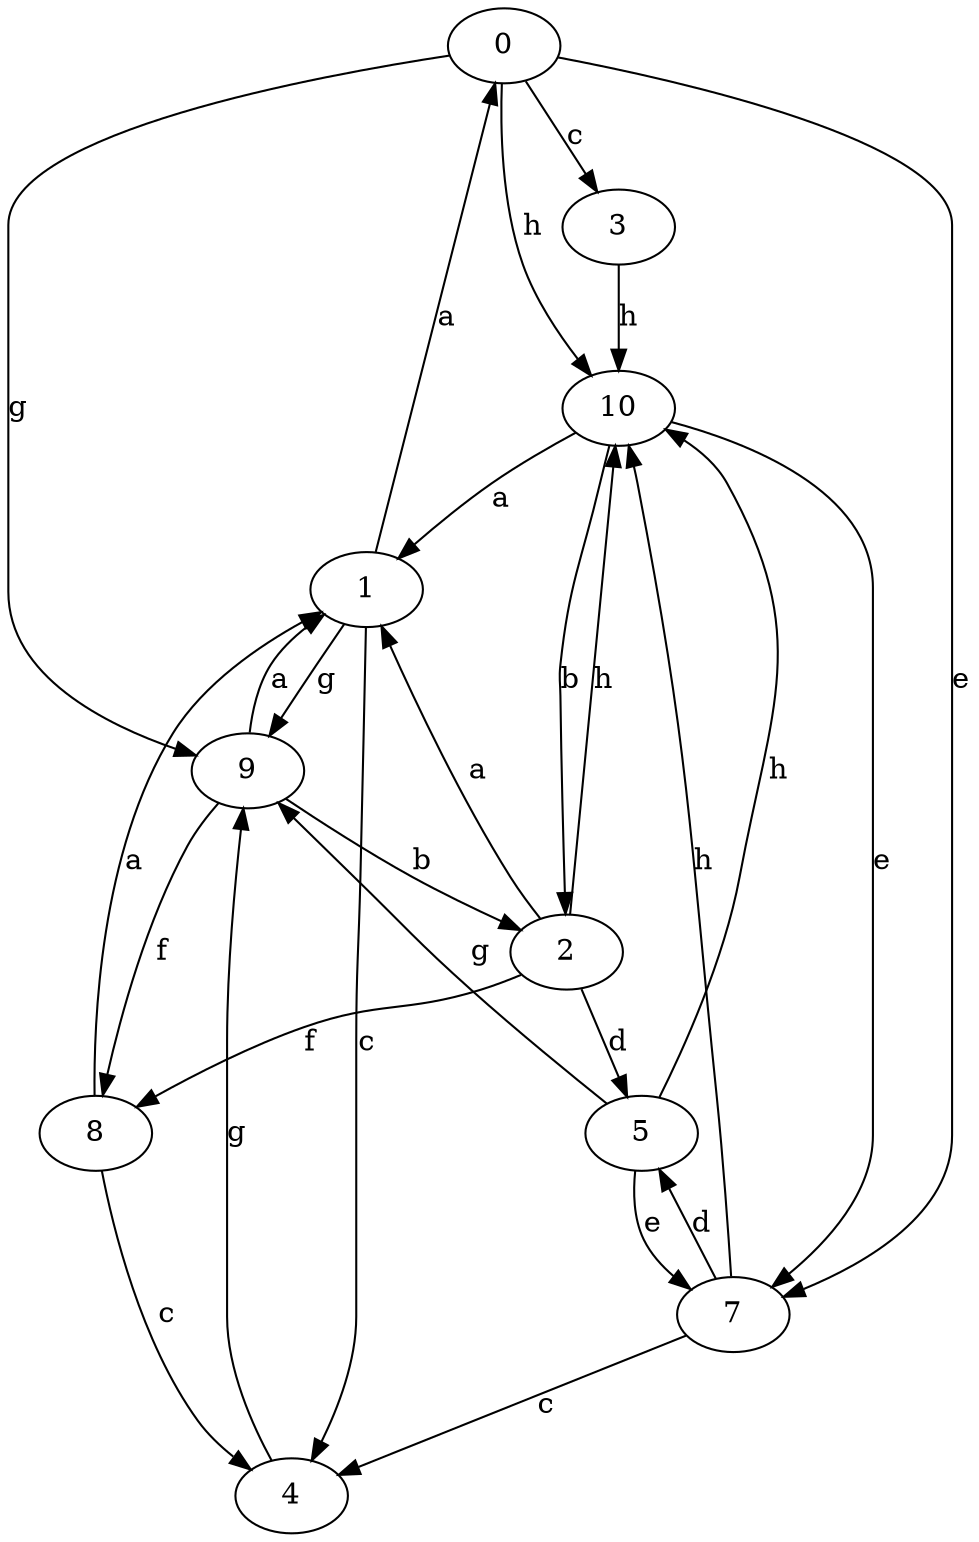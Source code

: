 strict digraph  {
0;
1;
2;
3;
4;
5;
7;
8;
9;
10;
0 -> 3  [label=c];
0 -> 7  [label=e];
0 -> 9  [label=g];
0 -> 10  [label=h];
1 -> 0  [label=a];
1 -> 4  [label=c];
1 -> 9  [label=g];
2 -> 1  [label=a];
2 -> 5  [label=d];
2 -> 8  [label=f];
2 -> 10  [label=h];
3 -> 10  [label=h];
4 -> 9  [label=g];
5 -> 7  [label=e];
5 -> 9  [label=g];
5 -> 10  [label=h];
7 -> 4  [label=c];
7 -> 5  [label=d];
7 -> 10  [label=h];
8 -> 1  [label=a];
8 -> 4  [label=c];
9 -> 1  [label=a];
9 -> 2  [label=b];
9 -> 8  [label=f];
10 -> 1  [label=a];
10 -> 2  [label=b];
10 -> 7  [label=e];
}
